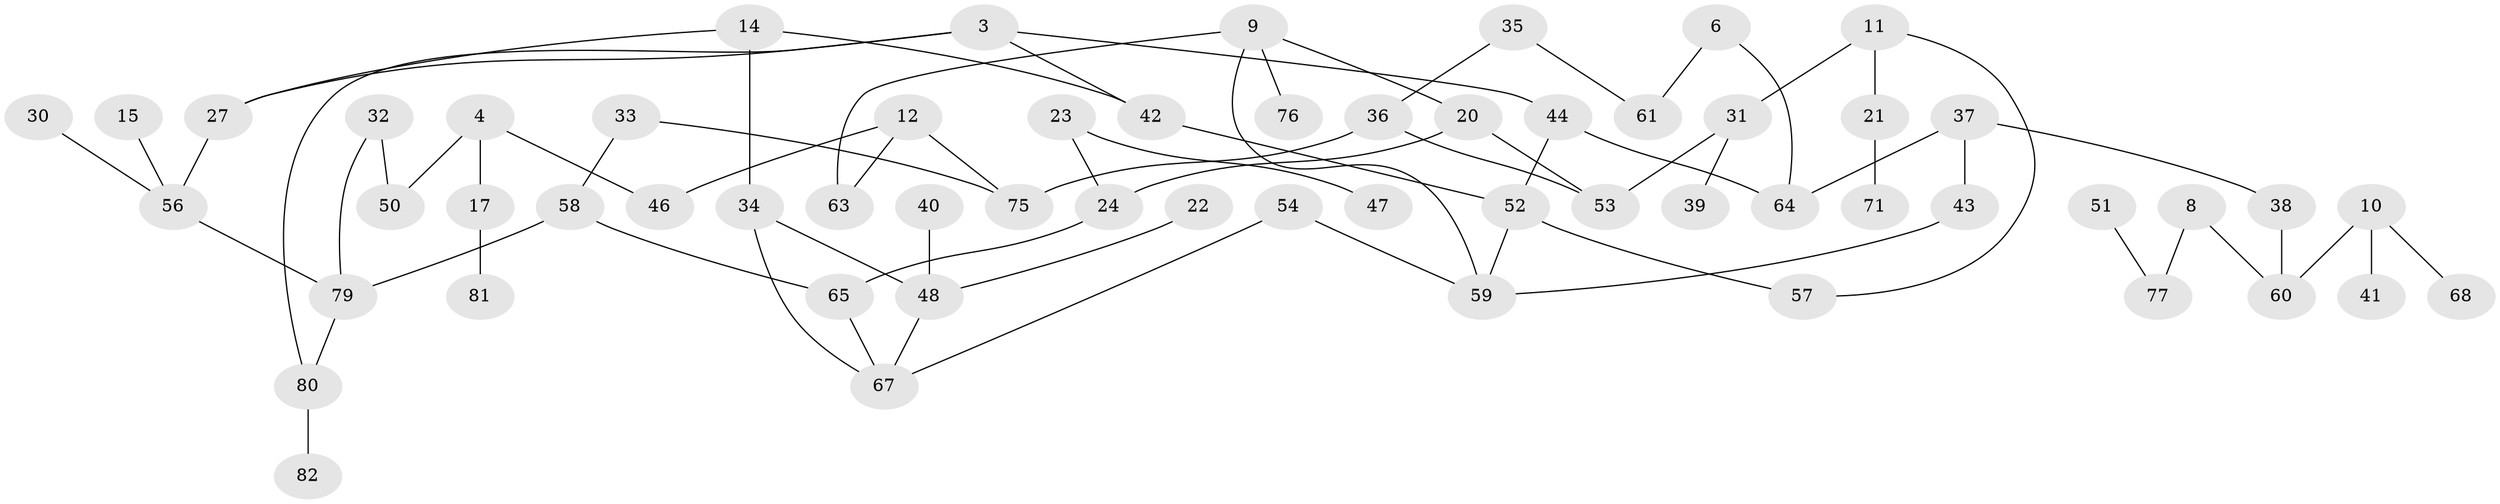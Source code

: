 // original degree distribution, {3: 0.22413793103448276, 0: 0.1810344827586207, 4: 0.07758620689655173, 1: 0.23275862068965517, 2: 0.27586206896551724, 5: 0.008620689655172414}
// Generated by graph-tools (version 1.1) at 2025/35/03/04/25 23:35:56]
// undirected, 59 vertices, 71 edges
graph export_dot {
  node [color=gray90,style=filled];
  3;
  4;
  6;
  8;
  9;
  10;
  11;
  12;
  14;
  15;
  17;
  20;
  21;
  22;
  23;
  24;
  27;
  30;
  31;
  32;
  33;
  34;
  35;
  36;
  37;
  38;
  39;
  40;
  41;
  42;
  43;
  44;
  46;
  47;
  48;
  50;
  51;
  52;
  53;
  54;
  56;
  57;
  58;
  59;
  60;
  61;
  63;
  64;
  65;
  67;
  68;
  71;
  75;
  76;
  77;
  79;
  80;
  81;
  82;
  3 -- 27 [weight=1.0];
  3 -- 42 [weight=1.0];
  3 -- 44 [weight=1.0];
  3 -- 80 [weight=1.0];
  4 -- 17 [weight=1.0];
  4 -- 46 [weight=1.0];
  4 -- 50 [weight=1.0];
  6 -- 61 [weight=1.0];
  6 -- 64 [weight=1.0];
  8 -- 60 [weight=1.0];
  8 -- 77 [weight=1.0];
  9 -- 20 [weight=1.0];
  9 -- 59 [weight=1.0];
  9 -- 63 [weight=1.0];
  9 -- 76 [weight=1.0];
  10 -- 41 [weight=1.0];
  10 -- 60 [weight=1.0];
  10 -- 68 [weight=1.0];
  11 -- 21 [weight=1.0];
  11 -- 31 [weight=1.0];
  11 -- 57 [weight=1.0];
  12 -- 46 [weight=1.0];
  12 -- 63 [weight=1.0];
  12 -- 75 [weight=1.0];
  14 -- 27 [weight=1.0];
  14 -- 34 [weight=1.0];
  14 -- 42 [weight=1.0];
  15 -- 56 [weight=1.0];
  17 -- 81 [weight=1.0];
  20 -- 24 [weight=1.0];
  20 -- 53 [weight=1.0];
  21 -- 71 [weight=1.0];
  22 -- 48 [weight=1.0];
  23 -- 24 [weight=1.0];
  23 -- 47 [weight=1.0];
  24 -- 65 [weight=1.0];
  27 -- 56 [weight=1.0];
  30 -- 56 [weight=1.0];
  31 -- 39 [weight=1.0];
  31 -- 53 [weight=1.0];
  32 -- 50 [weight=1.0];
  32 -- 79 [weight=1.0];
  33 -- 58 [weight=1.0];
  33 -- 75 [weight=1.0];
  34 -- 48 [weight=1.0];
  34 -- 67 [weight=1.0];
  35 -- 36 [weight=1.0];
  35 -- 61 [weight=1.0];
  36 -- 53 [weight=1.0];
  36 -- 75 [weight=1.0];
  37 -- 38 [weight=1.0];
  37 -- 43 [weight=1.0];
  37 -- 64 [weight=1.0];
  38 -- 60 [weight=1.0];
  40 -- 48 [weight=1.0];
  42 -- 52 [weight=1.0];
  43 -- 59 [weight=1.0];
  44 -- 52 [weight=1.0];
  44 -- 64 [weight=1.0];
  48 -- 67 [weight=1.0];
  51 -- 77 [weight=1.0];
  52 -- 57 [weight=1.0];
  52 -- 59 [weight=1.0];
  54 -- 59 [weight=1.0];
  54 -- 67 [weight=1.0];
  56 -- 79 [weight=1.0];
  58 -- 65 [weight=1.0];
  58 -- 79 [weight=1.0];
  65 -- 67 [weight=1.0];
  79 -- 80 [weight=1.0];
  80 -- 82 [weight=1.0];
}
